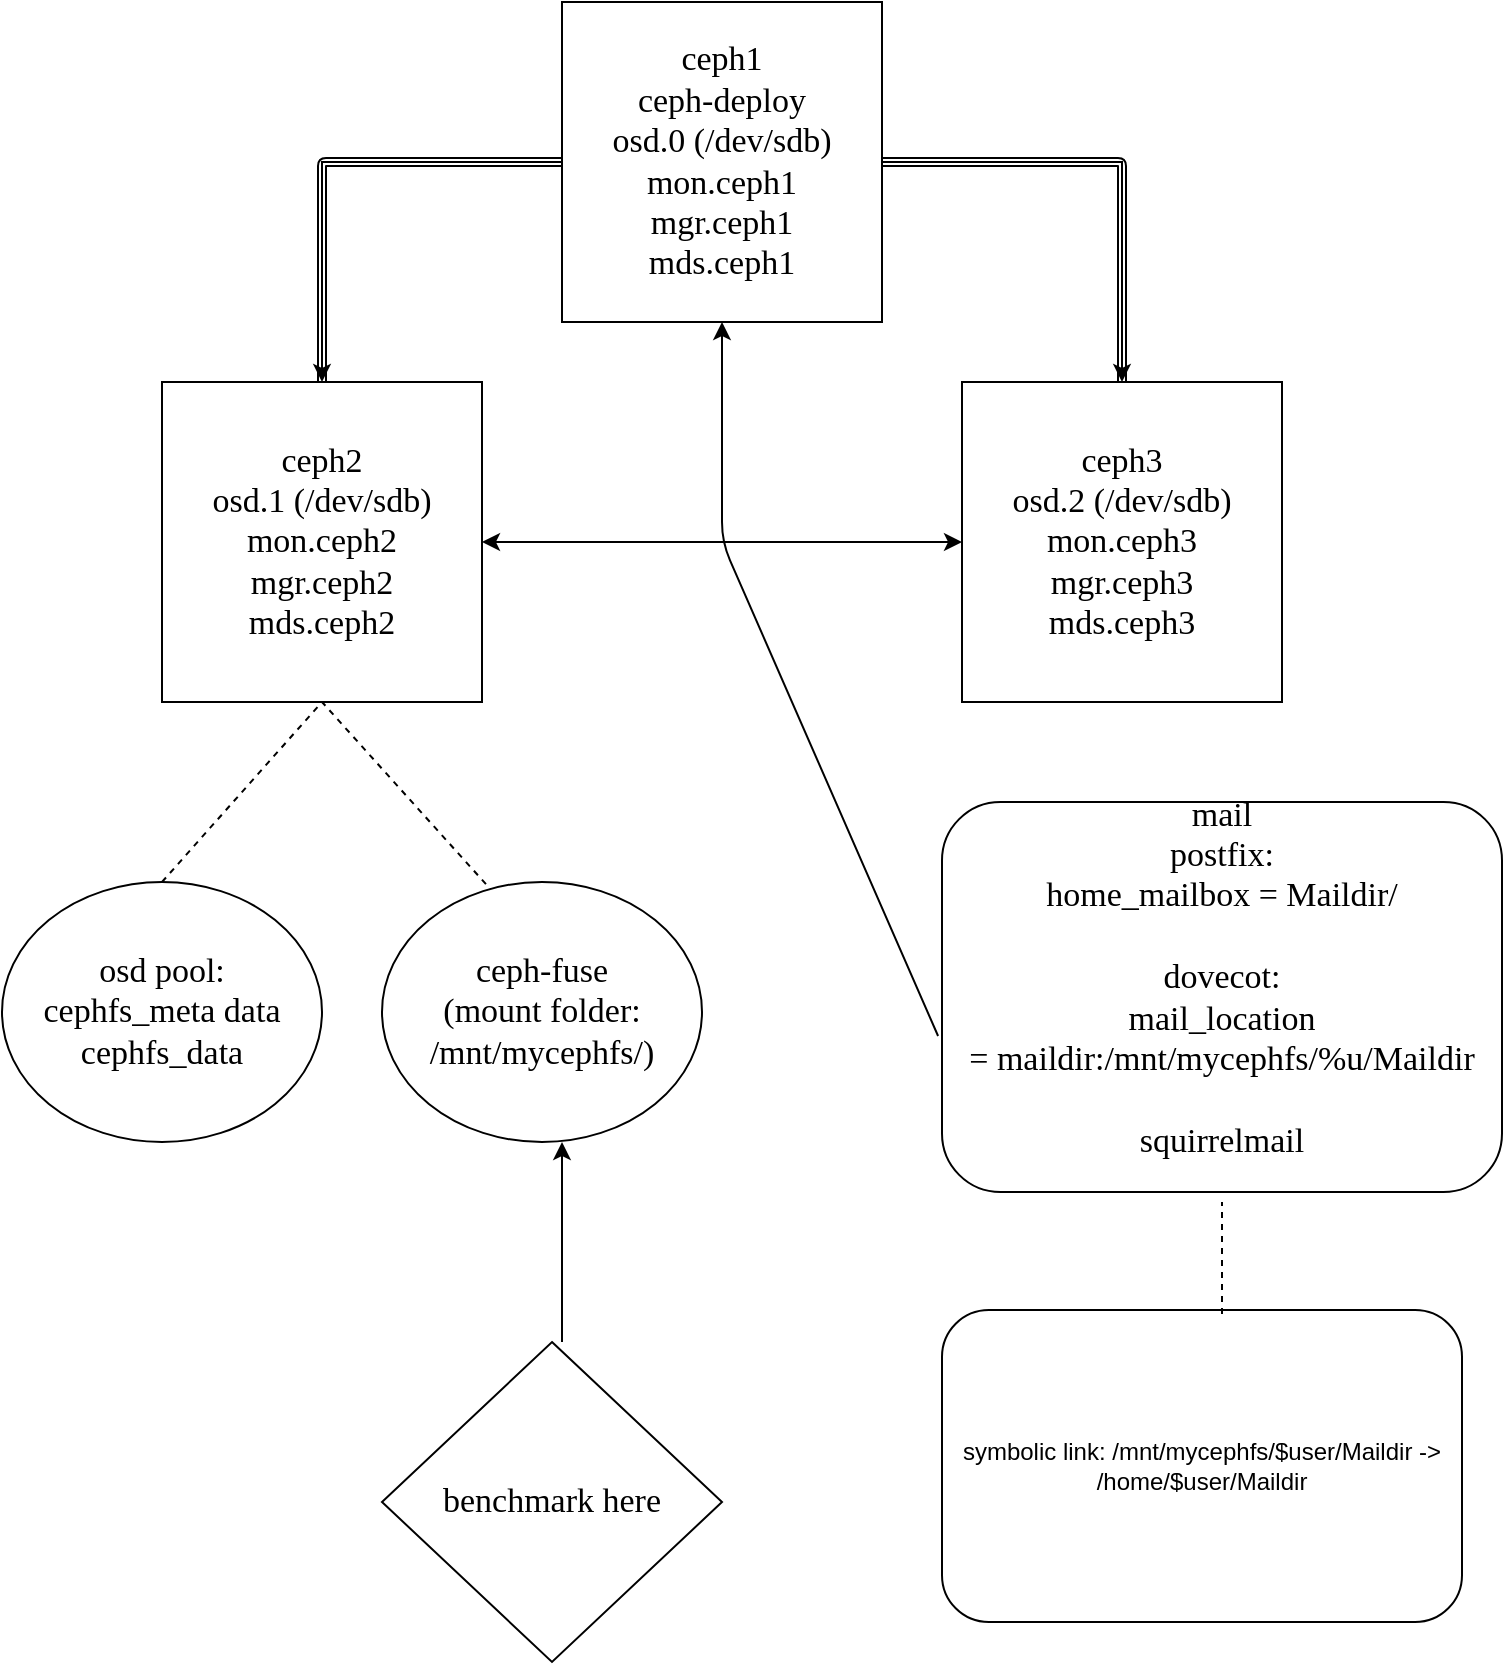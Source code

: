 <mxfile version="12.2.0" type="github" pages="1"><diagram id="EkEL-pNrh6UIDkXw9ph7" name="Page-1"><mxGraphModel dx="1341" dy="1931" grid="1" gridSize="10" guides="1" tooltips="1" connect="1" arrows="1" fold="1" page="1" pageScale="1" pageWidth="827" pageHeight="1169" math="0" shadow="0"><root><mxCell id="0"/><mxCell id="1" parent="0"/><mxCell id="JDQENIoFIcvTc_XYsGlV-1" value="ceph2&lt;br style=&quot;font-size: 17px;&quot;&gt;osd.1 (/dev/sdb)&lt;br style=&quot;font-size: 17px;&quot;&gt;mon.ceph2&lt;br style=&quot;font-size: 17px;&quot;&gt;mgr.ceph2&lt;br style=&quot;font-size: 17px;&quot;&gt;mds.ceph2" style="rounded=0;whiteSpace=wrap;html=1;fontFamily=Times New Roman;fontSize=17;" vertex="1" parent="1"><mxGeometry x="80" y="120" width="160" height="160" as="geometry"/></mxCell><mxCell id="JDQENIoFIcvTc_XYsGlV-2" value="ceph3&lt;br style=&quot;font-size: 17px;&quot;&gt;osd.2 (/dev/sdb)&lt;br style=&quot;font-size: 17px;&quot;&gt;mon.ceph3&lt;br style=&quot;font-size: 17px;&quot;&gt;mgr.ceph3&lt;br style=&quot;font-size: 17px;&quot;&gt;mds.ceph3" style="rounded=0;whiteSpace=wrap;html=1;fontFamily=Times New Roman;fontSize=17;" vertex="1" parent="1"><mxGeometry x="480" y="120" width="160" height="160" as="geometry"/></mxCell><mxCell id="JDQENIoFIcvTc_XYsGlV-42" style="edgeStyle=orthogonalEdgeStyle;rounded=0;orthogonalLoop=1;jettySize=auto;html=1;exitX=0;exitY=0.5;exitDx=0;exitDy=0;entryX=0.5;entryY=0;entryDx=0;entryDy=0;fontFamily=Times New Roman;fontSize=17;" edge="1" parent="1" source="JDQENIoFIcvTc_XYsGlV-3" target="JDQENIoFIcvTc_XYsGlV-1"><mxGeometry relative="1" as="geometry"/></mxCell><mxCell id="JDQENIoFIcvTc_XYsGlV-44" style="edgeStyle=orthogonalEdgeStyle;rounded=0;orthogonalLoop=1;jettySize=auto;html=1;exitX=1;exitY=0.5;exitDx=0;exitDy=0;entryX=0.5;entryY=0;entryDx=0;entryDy=0;fontFamily=Times New Roman;fontSize=17;" edge="1" parent="1" source="JDQENIoFIcvTc_XYsGlV-3" target="JDQENIoFIcvTc_XYsGlV-2"><mxGeometry relative="1" as="geometry"/></mxCell><mxCell id="JDQENIoFIcvTc_XYsGlV-3" value="ceph1&lt;br style=&quot;font-size: 17px;&quot;&gt;ceph-deploy&lt;br style=&quot;font-size: 17px;&quot;&gt;osd.0 (/dev/sdb)&lt;br style=&quot;font-size: 17px;&quot;&gt;mon.ceph1&lt;br style=&quot;font-size: 17px;&quot;&gt;mgr.ceph1&lt;br style=&quot;font-size: 17px;&quot;&gt;mds.ceph1" style="rounded=0;whiteSpace=wrap;html=1;fontFamily=Times New Roman;fontSize=17;" vertex="1" parent="1"><mxGeometry x="280" y="-70" width="160" height="160" as="geometry"/></mxCell><mxCell id="JDQENIoFIcvTc_XYsGlV-13" value="osd pool:&lt;br&gt;cephfs_meta data&lt;br&gt;cephfs_data" style="ellipse;whiteSpace=wrap;html=1;fontFamily=Times New Roman;fontSize=17;" vertex="1" parent="1"><mxGeometry y="370" width="160" height="130" as="geometry"/></mxCell><mxCell id="JDQENIoFIcvTc_XYsGlV-14" value="" style="endArrow=none;dashed=1;html=1;fontFamily=Times New Roman;fontSize=17;exitX=0.5;exitY=0;exitDx=0;exitDy=0;" edge="1" parent="1" source="JDQENIoFIcvTc_XYsGlV-13"><mxGeometry width="50" height="50" relative="1" as="geometry"><mxPoint x="10" y="570" as="sourcePoint"/><mxPoint x="160" y="280" as="targetPoint"/></mxGeometry></mxCell><mxCell id="JDQENIoFIcvTc_XYsGlV-15" value="" style="endArrow=none;dashed=1;html=1;fontFamily=Times New Roman;fontSize=17;entryX=0.5;entryY=1;entryDx=0;entryDy=0;" edge="1" parent="1" target="JDQENIoFIcvTc_XYsGlV-1"><mxGeometry width="50" height="50" relative="1" as="geometry"><mxPoint x="250" y="380" as="sourcePoint"/><mxPoint x="230" y="330" as="targetPoint"/></mxGeometry></mxCell><mxCell id="JDQENIoFIcvTc_XYsGlV-16" value="ceph-fuse&lt;br&gt;(mount folder: /mnt/mycephfs/)" style="ellipse;whiteSpace=wrap;html=1;fontFamily=Times New Roman;fontSize=17;" vertex="1" parent="1"><mxGeometry x="190" y="370" width="160" height="130" as="geometry"/></mxCell><mxCell id="JDQENIoFIcvTc_XYsGlV-19" value="mail&lt;br&gt;&lt;div&gt;postfix: &lt;br&gt;&lt;/div&gt;&lt;div&gt;home_mailbox = Maildir/&lt;br&gt;&lt;br&gt;&lt;/div&gt;&lt;div&gt;dovecot: &lt;br&gt;&lt;/div&gt;&lt;div&gt;mail_location &lt;br&gt;&lt;/div&gt;&lt;div&gt;= maildir:/mnt/mycephfs/%u/Maildir&lt;br&gt;&lt;br&gt;squirrelmail&lt;br&gt;&lt;br&gt;&lt;/div&gt;" style="rounded=1;whiteSpace=wrap;html=1;fontFamily=Times New Roman;fontSize=17;" vertex="1" parent="1"><mxGeometry x="470" y="330" width="280" height="195" as="geometry"/></mxCell><mxCell id="JDQENIoFIcvTc_XYsGlV-26" value="" style="endArrow=none;dashed=1;html=1;fontFamily=Times New Roman;fontSize=17;" edge="1" parent="1" target="JDQENIoFIcvTc_XYsGlV-29"><mxGeometry width="50" height="50" relative="1" as="geometry"><mxPoint x="610" y="600" as="sourcePoint"/><mxPoint x="610" y="530" as="targetPoint"/></mxGeometry></mxCell><mxCell id="JDQENIoFIcvTc_XYsGlV-29" value="symbolic link: /mnt/mycephfs/$user/Maildir -&amp;gt; /home/$user/Maildir" style="rounded=1;whiteSpace=wrap;html=1;" vertex="1" parent="1"><mxGeometry x="470" y="584" width="260" height="156" as="geometry"/></mxCell><mxCell id="JDQENIoFIcvTc_XYsGlV-30" value="" style="endArrow=none;dashed=1;html=1;fontFamily=Times New Roman;fontSize=17;" edge="1" parent="1"><mxGeometry width="50" height="50" relative="1" as="geometry"><mxPoint x="610" y="586" as="sourcePoint"/><mxPoint x="610" y="530" as="targetPoint"/></mxGeometry></mxCell><mxCell id="JDQENIoFIcvTc_XYsGlV-35" value="" style="endArrow=classic;startArrow=classic;html=1;fontFamily=Times New Roman;fontSize=17;entryX=0;entryY=0.5;entryDx=0;entryDy=0;exitX=1;exitY=0.5;exitDx=0;exitDy=0;" edge="1" parent="1" source="JDQENIoFIcvTc_XYsGlV-1" target="JDQENIoFIcvTc_XYsGlV-2"><mxGeometry width="50" height="50" relative="1" as="geometry"><mxPoint x="10" y="890" as="sourcePoint"/><mxPoint x="60" y="840" as="targetPoint"/><Array as="points"><mxPoint x="360" y="200"/></Array></mxGeometry></mxCell><mxCell id="JDQENIoFIcvTc_XYsGlV-36" value="" style="endArrow=classic;html=1;fontFamily=Times New Roman;fontSize=17;" edge="1" parent="1"><mxGeometry width="50" height="50" relative="1" as="geometry"><mxPoint x="280" y="600" as="sourcePoint"/><mxPoint x="280" y="500" as="targetPoint"/><Array as="points"><mxPoint x="280" y="500"/></Array></mxGeometry></mxCell><mxCell id="JDQENIoFIcvTc_XYsGlV-39" style="edgeStyle=orthogonalEdgeStyle;rounded=0;orthogonalLoop=1;jettySize=auto;html=1;exitX=1;exitY=0.5;exitDx=0;exitDy=0;fontFamily=Times New Roman;fontSize=17;" edge="1" parent="1" source="JDQENIoFIcvTc_XYsGlV-37"><mxGeometry relative="1" as="geometry"><mxPoint x="360" y="680" as="targetPoint"/></mxGeometry></mxCell><mxCell id="JDQENIoFIcvTc_XYsGlV-37" value="benchmark here" style="rhombus;whiteSpace=wrap;html=1;fontFamily=Times New Roman;fontSize=17;" vertex="1" parent="1"><mxGeometry x="190" y="600" width="170" height="160" as="geometry"/></mxCell><mxCell id="JDQENIoFIcvTc_XYsGlV-40" value="" style="endArrow=classic;html=1;fontFamily=Times New Roman;fontSize=17;entryX=0.5;entryY=1;entryDx=0;entryDy=0;exitX=-0.007;exitY=0.6;exitDx=0;exitDy=0;exitPerimeter=0;" edge="1" parent="1" source="JDQENIoFIcvTc_XYsGlV-19" target="JDQENIoFIcvTc_XYsGlV-3"><mxGeometry width="50" height="50" relative="1" as="geometry"><mxPoint x="360" y="310" as="sourcePoint"/><mxPoint x="410" y="260" as="targetPoint"/><Array as="points"><mxPoint x="360" y="200"/></Array></mxGeometry></mxCell><mxCell id="JDQENIoFIcvTc_XYsGlV-46" value="" style="shape=link;html=1;fontFamily=Times New Roman;fontSize=17;entryX=0;entryY=0.5;entryDx=0;entryDy=0;" edge="1" parent="1" target="JDQENIoFIcvTc_XYsGlV-3"><mxGeometry width="50" height="50" relative="1" as="geometry"><mxPoint x="160" y="120" as="sourcePoint"/><mxPoint x="250" y="70" as="targetPoint"/><Array as="points"><mxPoint x="160" y="10"/></Array></mxGeometry></mxCell><mxCell id="JDQENIoFIcvTc_XYsGlV-47" value="" style="shape=link;html=1;fontFamily=Times New Roman;fontSize=17;" edge="1" parent="1"><mxGeometry width="50" height="50" relative="1" as="geometry"><mxPoint x="440" y="10" as="sourcePoint"/><mxPoint x="560" y="120" as="targetPoint"/><Array as="points"><mxPoint x="560" y="10"/></Array></mxGeometry></mxCell></root></mxGraphModel></diagram></mxfile>